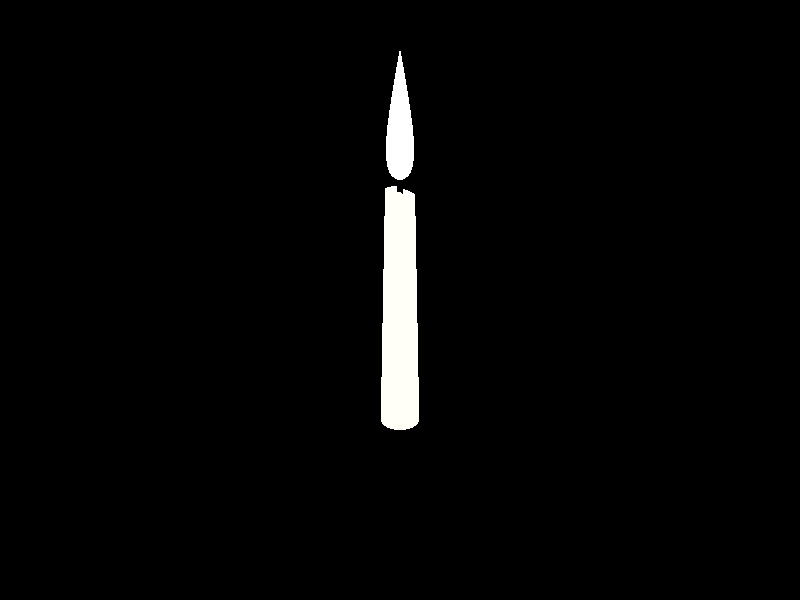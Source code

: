                               /* 
 Lit tapered candle scene file.
 BY: Ken Tyler 1-16-1999 tylereng@pacbell.net
 You are free to use this as you wish without my permission.
 If you do something really good with it send me a small image to look_at.
 */                                              


#declare Candle =
union{
lathe{
linear_spline 27,
<0.0000000000,0.0000000000>,
<7.240741E-02,3.003827E-02>,
<8.423334E-02,0.0392000000>,
<9.441235E-02,5.047037E-02>,
<0.1028877000,6.362963E-02>,
<0.1096667000,0.0783000000>,
<0.1147864000,9.422963E-02>,
<0.1184025000,0.1116704000>,
<0.1207000000,0.1310000000>,
<0.1218333000,0.1525333000>,
<0.1218333000,0.1763333000>,
<0.1207000000,0.2024000000>,
<0.1182444000,0.2312370000>,
<0.1135222000,0.2653630000>,
<0.1054000000,0.3078000000>,
<9.324814E-02,0.3600605000>,
<7.845185E-02 0.4176173000>,
<0.0629000000,0.4744333000>,
<4.822963E-02,0.5254210000>,
<3.507037E-02,0.5692901000>,
<0.0238000000,0.6057000000>,
<1.473333E-02,0.6344136000>,
<7.933334E-03,0.6556087000>,
<0.0034000000,0.6695666000>,
<1.007407E-03,0.6769086000>,
<1.259259E-04,0.6796135000>,
<0.0000000000,0.6799999000>
 texture{
  pigment{rgbt 1
 }
}
 interior{
 media{
 emission 1 
 scattering{1,.01}
 intervals 10 
 samples 1, 15
 confidence 0.9999 
 variance 1/1000 
 density {
 radial 
 turbulence .35
 color_map{
 [ 0 rgb<1.0,1.0,0.0>]
 [.1 rgb<1.0,.50,0.0>]
 [.5 rgb<1.0,.75,.25>]
 [.7 rgb<0.7,.45,0.0>]
 [ 1 rgb<1.0,.65,0.0>]
   }
  }
 }
}
 hollow 
  scale<1.25,2,1.25>*3 
   translate y*1.25
}

intersection{
cone{y*-8,.75,y*1,.5 
 pigment{rgb<1,1,.97>}
  finish{ambient .5 diffuse .23}
}
sphere{<.05,1,0>,.5 inverse
 pigment{rgb 1}
  finish{ambient .5 diffuse .23}
 }
}

cylinder{y*.8,y*1.5,.1 
 pigment{rgb 0}
 }
}

object{Candle}
camera{location<0,5,-20>look_at y*-3}
light_source{<0,0,-500>rgb 1}